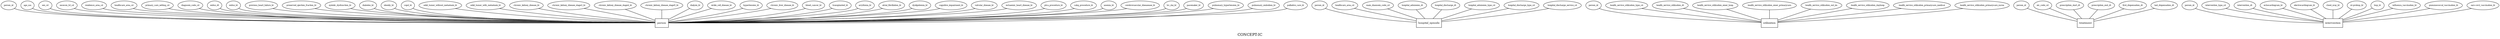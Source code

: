 graph ER {
	node [shape=box]
	person [fontsize="10pt"]
	node [shape=ellipse]
	person_person_id [label=person_id fontsize="8pt"]
	person_person_id -- person [len=1.5]
	person_age_nm [label=age_nm fontsize="8pt"]
	person_age_nm -- person [len=1.5]
	person_sex_cd [label=sex_cd fontsize="8pt"]
	person_sex_cd -- person [len=1.5]
	person_socecon_lvl_cd [label=socecon_lvl_cd fontsize="8pt"]
	person_socecon_lvl_cd -- person [len=1.5]
	person_residence_area_cd [label=residence_area_cd fontsize="8pt"]
	person_residence_area_cd -- person [len=2.1]
	person_healthcare_area_cd [label=healthcare_area_cd fontsize="8pt"]
	person_healthcare_area_cd -- person [len=2.1]
	person_primary_care_setting_cd [label=primary_care_setting_cd fontsize="8pt"]
	person_primary_care_setting_cd -- person [len=2.1]
	person_diagnosis_code_cd [label=diagnosis_code_cd fontsize="8pt"]
	person_diagnosis_code_cd -- person [len=2.1]
	person_exitus_dt [label=exitus_dt fontsize="8pt"]
	person_exitus_dt -- person [len=1.5]
	person_exitus_bl [label=exitus_bl fontsize="8pt"]
	person_exitus_bl -- person [len=1.5]
	person_previous_heart_failure_bl [label=previous_heart_failure_bl fontsize="8pt"]
	person_previous_heart_failure_bl -- person [len=2.1]
	person_preserved_ejection_fraction_bl [label=preserved_ejection_fraction_bl fontsize="8pt"]
	person_preserved_ejection_fraction_bl -- person [len=2.1]
	person_systolic_dysfunction_bl [label=systolic_dysfunction_bl fontsize="8pt"]
	person_systolic_dysfunction_bl -- person [len=2.1]
	person_diabetes_bl [label=diabetes_bl fontsize="8pt"]
	person_diabetes_bl -- person [len=1.5]
	person_obesity_bl [label=obesity_bl fontsize="8pt"]
	person_obesity_bl -- person [len=1.5]
	person_copd_bl [label=copd_bl fontsize="8pt"]
	person_copd_bl -- person [len=1.5]
	person_solid_tumor_without_metastasis_bl [label=solid_tumor_without_metastasis_bl fontsize="8pt"]
	person_solid_tumor_without_metastasis_bl -- person [len=2.1]
	person_solid_tumor_with_metastasis_bl [label=solid_tumor_with_metastasis_bl fontsize="8pt"]
	person_solid_tumor_with_metastasis_bl -- person [len=2.1]
	person_chronic_kidney_disease_bl [label=chronic_kidney_disease_bl fontsize="8pt"]
	person_chronic_kidney_disease_bl -- person [len=2.1]
	person_chronic_kidney_disease_stage3_bl [label=chronic_kidney_disease_stage3_bl fontsize="8pt"]
	person_chronic_kidney_disease_stage3_bl -- person [len=2.1]
	person_chronic_kidney_disease_stage4_bl [label=chronic_kidney_disease_stage4_bl fontsize="8pt"]
	person_chronic_kidney_disease_stage4_bl -- person [len=2.1]
	person_chronic_kidney_disease_stage5_bl [label=chronic_kidney_disease_stage5_bl fontsize="8pt"]
	person_chronic_kidney_disease_stage5_bl -- person [len=2.1]
	person_dialysis_bl [label=dialysis_bl fontsize="8pt"]
	person_dialysis_bl -- person [len=1.5]
	person_sickle_cell_disease_bl [label=sickle_cell_disease_bl fontsize="8pt"]
	person_sickle_cell_disease_bl -- person [len=2.1]
	person_hypertension_bl [label=hypertension_bl fontsize="8pt"]
	person_hypertension_bl -- person [len=1.5]
	person_chronic_liver_disease_bl [label=chronic_liver_disease_bl fontsize="8pt"]
	person_chronic_liver_disease_bl -- person [len=2.1]
	person_blood_cancer_bl [label=blood_cancer_bl fontsize="8pt"]
	person_blood_cancer_bl -- person [len=1.5]
	person_transplanted_bl [label=transplanted_bl fontsize="8pt"]
	person_transplanted_bl -- person [len=1.5]
	person_arrythmia_bl [label=arrythmia_bl fontsize="8pt"]
	person_arrythmia_bl -- person [len=1.5]
	person_atrial_fibrillation_bl [label=atrial_fibrillation_bl fontsize="8pt"]
	person_atrial_fibrillation_bl -- person [len=2.1]
	person_dyslipidemia_bl [label=dyslipidemia_bl fontsize="8pt"]
	person_dyslipidemia_bl -- person [len=1.5]
	person_cognitive_impairment_bl [label=cognitive_impairment_bl fontsize="8pt"]
	person_cognitive_impairment_bl -- person [len=2.1]
	person_valvular_disease_bl [label=valvular_disease_bl fontsize="8pt"]
	person_valvular_disease_bl -- person [len=2.1]
	person_ischaemic_heart_disease_bl [label=ischaemic_heart_disease_bl fontsize="8pt"]
	person_ischaemic_heart_disease_bl -- person [len=2.1]
	person_ptca_procedure_bl [label=ptca_procedure_bl fontsize="8pt"]
	person_ptca_procedure_bl -- person [len=2.1]
	person_cabg_procedure_bl [label=cabg_procedure_bl fontsize="8pt"]
	person_cabg_procedure_bl -- person [len=2.1]
	person_anemia_bl [label=anemia_bl fontsize="8pt"]
	person_anemia_bl -- person [len=1.5]
	person_cerebrovascular_diseasease_bl [label=cerebrovascular_diseasease_bl fontsize="8pt"]
	person_cerebrovascular_diseasease_bl -- person [len=2.1]
	person_trc_dai_bl [label=trc_dai_bl fontsize="8pt"]
	person_trc_dai_bl -- person [len=1.5]
	person_pacemaker_bl [label=pacemaker_bl fontsize="8pt"]
	person_pacemaker_bl -- person [len=1.5]
	person_pulmonary_hypertension_bl [label=pulmonary_hypertension_bl fontsize="8pt"]
	person_pulmonary_hypertension_bl -- person [len=2.1]
	person_pulmonary_embolism_bl [label=pulmonary_embolism_bl fontsize="8pt"]
	person_pulmonary_embolism_bl -- person [len=2.1]
	person_palliative_care_bl [label=palliative_care_bl fontsize="8pt"]
	person_palliative_care_bl -- person [len=2.1]
	node [shape=box]
	hospital_episode [fontsize="10pt"]
	node [shape=ellipse]
	hospital_episode_person_id [label=person_id fontsize="8pt"]
	hospital_episode_person_id -- hospital_episode [len=1.5]
	hospital_episode_healthcare_area_cd [label=healthcare_area_cd fontsize="8pt"]
	hospital_episode_healthcare_area_cd -- hospital_episode [len=2.1]
	hospital_episode_main_diasnosis_code_cd [label=main_diasnosis_code_cd fontsize="8pt"]
	hospital_episode_main_diasnosis_code_cd -- hospital_episode [len=2.1]
	hospital_episode_hospital_admission_dt [label=hospital_admission_dt fontsize="8pt"]
	hospital_episode_hospital_admission_dt -- hospital_episode [len=2.1]
	hospital_episode_hospital_discharge_dt [label=hospital_discharge_dt fontsize="8pt"]
	hospital_episode_hospital_discharge_dt -- hospital_episode [len=2.1]
	hospital_episode_hospital_admission_type_cd [label=hospital_admission_type_cd fontsize="8pt"]
	hospital_episode_hospital_admission_type_cd -- hospital_episode [len=2.1]
	hospital_episode_hospital_discharge_type_cd [label=hospital_discharge_type_cd fontsize="8pt"]
	hospital_episode_hospital_discharge_type_cd -- hospital_episode [len=2.1]
	hospital_episode_hospital_discharge_service_cd [label=hospital_discharge_service_cd fontsize="8pt"]
	hospital_episode_hospital_discharge_service_cd -- hospital_episode [len=2.1]
	node [shape=box]
	utilization [fontsize="10pt"]
	node [shape=ellipse]
	utilization_person_id [label=person_id fontsize="8pt"]
	utilization_person_id -- utilization [len=1.5]
	utilization_health_service_utilization_type_cd [label=health_service_utilization_type_cd fontsize="8pt"]
	utilization_health_service_utilization_type_cd -- utilization [len=2.1]
	utilization_health_service_utilization_dt [label=health_service_utilization_dt fontsize="8pt"]
	utilization_health_service_utilization_dt -- utilization [len=2.1]
	utilization_health_service_utilization_emer_hosp [label=health_service_utilization_emer_hosp fontsize="8pt"]
	utilization_health_service_utilization_emer_hosp -- utilization [len=2.1]
	utilization_health_service_utilization_emer_primarycare [label=health_service_utilization_emer_primarycare fontsize="8pt"]
	utilization_health_service_utilization_emer_primarycare -- utilization [len=2.1]
	utilization_health_service_utilization_out_im [label=health_service_utilization_out_im fontsize="8pt"]
	utilization_health_service_utilization_out_im -- utilization [len=2.1]
	utilization_health_service_utilization_dayhosp [label=health_service_utilization_dayhosp fontsize="8pt"]
	utilization_health_service_utilization_dayhosp -- utilization [len=2.1]
	utilization_health_service_utilization_primarycare_medical [label=health_service_utilization_primarycare_medical fontsize="8pt"]
	utilization_health_service_utilization_primarycare_medical -- utilization [len=2.1]
	utilization_health_service_utilization_primarycare_nurse [label=health_service_utilization_primarycare_nurse fontsize="8pt"]
	utilization_health_service_utilization_primarycare_nurse -- utilization [len=2.1]
	node [shape=box]
	treatment [fontsize="10pt"]
	node [shape=ellipse]
	treatment_person_id [label=person_id fontsize="8pt"]
	treatment_person_id -- treatment [len=1.5]
	treatment_atc_code_cd [label=atc_code_cd fontsize="8pt"]
	treatment_atc_code_cd -- treatment [len=1.5]
	treatment_prescription_start_dt [label=prescription_start_dt fontsize="8pt"]
	treatment_prescription_start_dt -- treatment [len=2.1]
	treatment_prescription_end_dt [label=prescription_end_dt fontsize="8pt"]
	treatment_prescription_end_dt -- treatment [len=2.1]
	treatment_first_dispensation_dt [label=first_dispensation_dt fontsize="8pt"]
	treatment_first_dispensation_dt -- treatment [len=2.1]
	treatment_last_dispensation_dt [label=last_dispensation_dt fontsize="8pt"]
	treatment_last_dispensation_dt -- treatment [len=2.1]
	node [shape=box]
	intervention [fontsize="10pt"]
	node [shape=ellipse]
	intervention_person_id [label=person_id fontsize="8pt"]
	intervention_person_id -- intervention [len=1.5]
	intervention_intervention_type_cd [label=intervention_type_cd fontsize="8pt"]
	intervention_intervention_type_cd -- intervention [len=2.1]
	intervention_intervention_dt [label=intervention_dt fontsize="8pt"]
	intervention_intervention_dt -- intervention [len=1.5]
	intervention_echocardiogram_bl [label=echocardiogram_bl fontsize="8pt"]
	intervention_echocardiogram_bl -- intervention [len=2.1]
	intervention_electrocardiogram_bl [label=electrocardiogram_bl fontsize="8pt"]
	intervention_electrocardiogram_bl -- intervention [len=2.1]
	intervention_chest_xray_bl [label=chest_xray_bl fontsize="8pt"]
	intervention_chest_xray_bl -- intervention [len=1.5]
	"intervention_nt-probnp_bl" [label="nt-probnp_bl" fontsize="8pt"]
	"intervention_nt-probnp_bl" -- intervention [len=1.5]
	intervention_bnp_bl [label=bnp_bl fontsize="8pt"]
	intervention_bnp_bl -- intervention [len=1.5]
	intervention_influenza_vaccination_bl [label=influenza_vaccination_bl fontsize="8pt"]
	intervention_influenza_vaccination_bl -- intervention [len=2.1]
	intervention_pneumococcal_vaccination_bl [label=pneumococcal_vaccination_bl fontsize="8pt"]
	intervention_pneumococcal_vaccination_bl -- intervention [len=2.1]
	"intervention_sars-cov2_vaccination_bl" [label="sars-cov2_vaccination_bl" fontsize="8pt"]
	"intervention_sars-cov2_vaccination_bl" -- intervention [len=2.1]
	node [shape=box]
	node [color=lightgrey shape=diamond style=filled]
	label="\nCONCEPT-IC"
	fontsize=15
}
